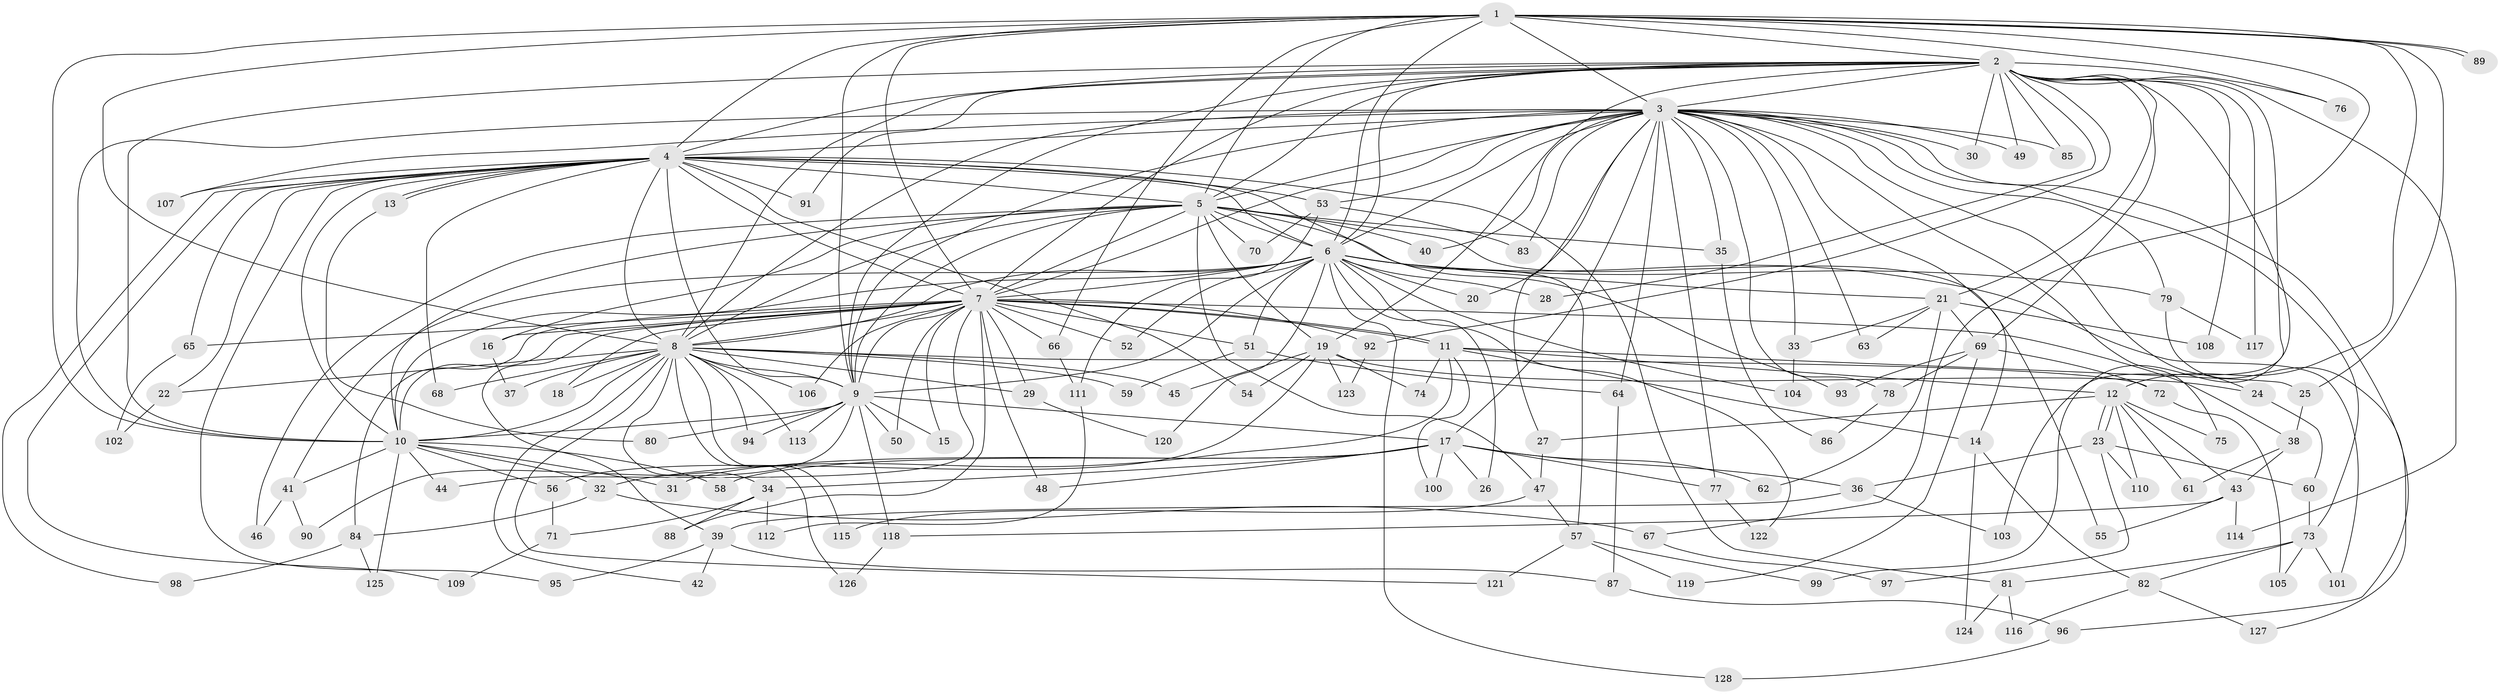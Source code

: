 // coarse degree distribution, {16: 0.030927835051546393, 24: 0.020618556701030927, 30: 0.010309278350515464, 22: 0.020618556701030927, 17: 0.010309278350515464, 29: 0.010309278350515464, 10: 0.010309278350515464, 3: 0.14432989690721648, 6: 0.020618556701030927, 2: 0.5360824742268041, 11: 0.010309278350515464, 8: 0.020618556701030927, 7: 0.030927835051546393, 4: 0.061855670103092786, 5: 0.05154639175257732, 1: 0.010309278350515464}
// Generated by graph-tools (version 1.1) at 2025/51/02/27/25 19:51:45]
// undirected, 128 vertices, 281 edges
graph export_dot {
graph [start="1"]
  node [color=gray90,style=filled];
  1;
  2;
  3;
  4;
  5;
  6;
  7;
  8;
  9;
  10;
  11;
  12;
  13;
  14;
  15;
  16;
  17;
  18;
  19;
  20;
  21;
  22;
  23;
  24;
  25;
  26;
  27;
  28;
  29;
  30;
  31;
  32;
  33;
  34;
  35;
  36;
  37;
  38;
  39;
  40;
  41;
  42;
  43;
  44;
  45;
  46;
  47;
  48;
  49;
  50;
  51;
  52;
  53;
  54;
  55;
  56;
  57;
  58;
  59;
  60;
  61;
  62;
  63;
  64;
  65;
  66;
  67;
  68;
  69;
  70;
  71;
  72;
  73;
  74;
  75;
  76;
  77;
  78;
  79;
  80;
  81;
  82;
  83;
  84;
  85;
  86;
  87;
  88;
  89;
  90;
  91;
  92;
  93;
  94;
  95;
  96;
  97;
  98;
  99;
  100;
  101;
  102;
  103;
  104;
  105;
  106;
  107;
  108;
  109;
  110;
  111;
  112;
  113;
  114;
  115;
  116;
  117;
  118;
  119;
  120;
  121;
  122;
  123;
  124;
  125;
  126;
  127;
  128;
  1 -- 2;
  1 -- 3;
  1 -- 4;
  1 -- 5;
  1 -- 6;
  1 -- 7;
  1 -- 8;
  1 -- 9;
  1 -- 10;
  1 -- 12;
  1 -- 25;
  1 -- 66;
  1 -- 67;
  1 -- 76;
  1 -- 89;
  1 -- 89;
  2 -- 3;
  2 -- 4;
  2 -- 5;
  2 -- 6;
  2 -- 7;
  2 -- 8;
  2 -- 9;
  2 -- 10;
  2 -- 19;
  2 -- 21;
  2 -- 28;
  2 -- 30;
  2 -- 49;
  2 -- 69;
  2 -- 76;
  2 -- 85;
  2 -- 91;
  2 -- 92;
  2 -- 99;
  2 -- 103;
  2 -- 108;
  2 -- 114;
  2 -- 117;
  3 -- 4;
  3 -- 5;
  3 -- 6;
  3 -- 7;
  3 -- 8;
  3 -- 9;
  3 -- 10;
  3 -- 14;
  3 -- 17;
  3 -- 20;
  3 -- 24;
  3 -- 27;
  3 -- 30;
  3 -- 33;
  3 -- 35;
  3 -- 40;
  3 -- 49;
  3 -- 53;
  3 -- 63;
  3 -- 64;
  3 -- 73;
  3 -- 75;
  3 -- 77;
  3 -- 78;
  3 -- 79;
  3 -- 83;
  3 -- 85;
  3 -- 96;
  3 -- 107;
  4 -- 5;
  4 -- 6;
  4 -- 7;
  4 -- 8;
  4 -- 9;
  4 -- 10;
  4 -- 13;
  4 -- 13;
  4 -- 22;
  4 -- 53;
  4 -- 54;
  4 -- 57;
  4 -- 65;
  4 -- 68;
  4 -- 81;
  4 -- 91;
  4 -- 95;
  4 -- 98;
  4 -- 107;
  4 -- 109;
  5 -- 6;
  5 -- 7;
  5 -- 8;
  5 -- 9;
  5 -- 10;
  5 -- 16;
  5 -- 19;
  5 -- 35;
  5 -- 40;
  5 -- 46;
  5 -- 47;
  5 -- 55;
  5 -- 70;
  5 -- 93;
  6 -- 7;
  6 -- 8;
  6 -- 9;
  6 -- 10;
  6 -- 20;
  6 -- 21;
  6 -- 26;
  6 -- 28;
  6 -- 41;
  6 -- 51;
  6 -- 52;
  6 -- 79;
  6 -- 101;
  6 -- 104;
  6 -- 120;
  6 -- 122;
  6 -- 128;
  7 -- 8;
  7 -- 9;
  7 -- 10;
  7 -- 11;
  7 -- 11;
  7 -- 15;
  7 -- 16;
  7 -- 18;
  7 -- 29;
  7 -- 38;
  7 -- 39;
  7 -- 44;
  7 -- 48;
  7 -- 50;
  7 -- 51;
  7 -- 52;
  7 -- 65;
  7 -- 66;
  7 -- 84;
  7 -- 88;
  7 -- 92;
  7 -- 106;
  8 -- 9;
  8 -- 10;
  8 -- 18;
  8 -- 22;
  8 -- 29;
  8 -- 34;
  8 -- 37;
  8 -- 42;
  8 -- 45;
  8 -- 59;
  8 -- 68;
  8 -- 72;
  8 -- 94;
  8 -- 106;
  8 -- 113;
  8 -- 115;
  8 -- 121;
  8 -- 126;
  9 -- 10;
  9 -- 15;
  9 -- 17;
  9 -- 50;
  9 -- 80;
  9 -- 90;
  9 -- 94;
  9 -- 113;
  9 -- 118;
  10 -- 31;
  10 -- 32;
  10 -- 41;
  10 -- 44;
  10 -- 56;
  10 -- 58;
  10 -- 125;
  11 -- 12;
  11 -- 14;
  11 -- 25;
  11 -- 32;
  11 -- 74;
  11 -- 100;
  12 -- 23;
  12 -- 23;
  12 -- 27;
  12 -- 43;
  12 -- 61;
  12 -- 75;
  12 -- 110;
  13 -- 80;
  14 -- 82;
  14 -- 124;
  16 -- 37;
  17 -- 26;
  17 -- 31;
  17 -- 34;
  17 -- 36;
  17 -- 48;
  17 -- 58;
  17 -- 62;
  17 -- 77;
  17 -- 100;
  19 -- 24;
  19 -- 45;
  19 -- 54;
  19 -- 56;
  19 -- 74;
  19 -- 123;
  21 -- 33;
  21 -- 62;
  21 -- 63;
  21 -- 69;
  21 -- 108;
  22 -- 102;
  23 -- 36;
  23 -- 60;
  23 -- 97;
  23 -- 110;
  24 -- 60;
  25 -- 38;
  27 -- 47;
  29 -- 120;
  32 -- 67;
  32 -- 84;
  33 -- 104;
  34 -- 71;
  34 -- 88;
  34 -- 112;
  35 -- 86;
  36 -- 39;
  36 -- 103;
  38 -- 43;
  38 -- 61;
  39 -- 42;
  39 -- 87;
  39 -- 95;
  41 -- 46;
  41 -- 90;
  43 -- 55;
  43 -- 114;
  43 -- 118;
  47 -- 57;
  47 -- 115;
  51 -- 59;
  51 -- 64;
  53 -- 70;
  53 -- 83;
  53 -- 111;
  56 -- 71;
  57 -- 99;
  57 -- 119;
  57 -- 121;
  60 -- 73;
  64 -- 87;
  65 -- 102;
  66 -- 111;
  67 -- 97;
  69 -- 72;
  69 -- 78;
  69 -- 93;
  69 -- 119;
  71 -- 109;
  72 -- 105;
  73 -- 81;
  73 -- 82;
  73 -- 101;
  73 -- 105;
  77 -- 122;
  78 -- 86;
  79 -- 117;
  79 -- 127;
  81 -- 116;
  81 -- 124;
  82 -- 116;
  82 -- 127;
  84 -- 98;
  84 -- 125;
  87 -- 96;
  92 -- 123;
  96 -- 128;
  111 -- 112;
  118 -- 126;
}
